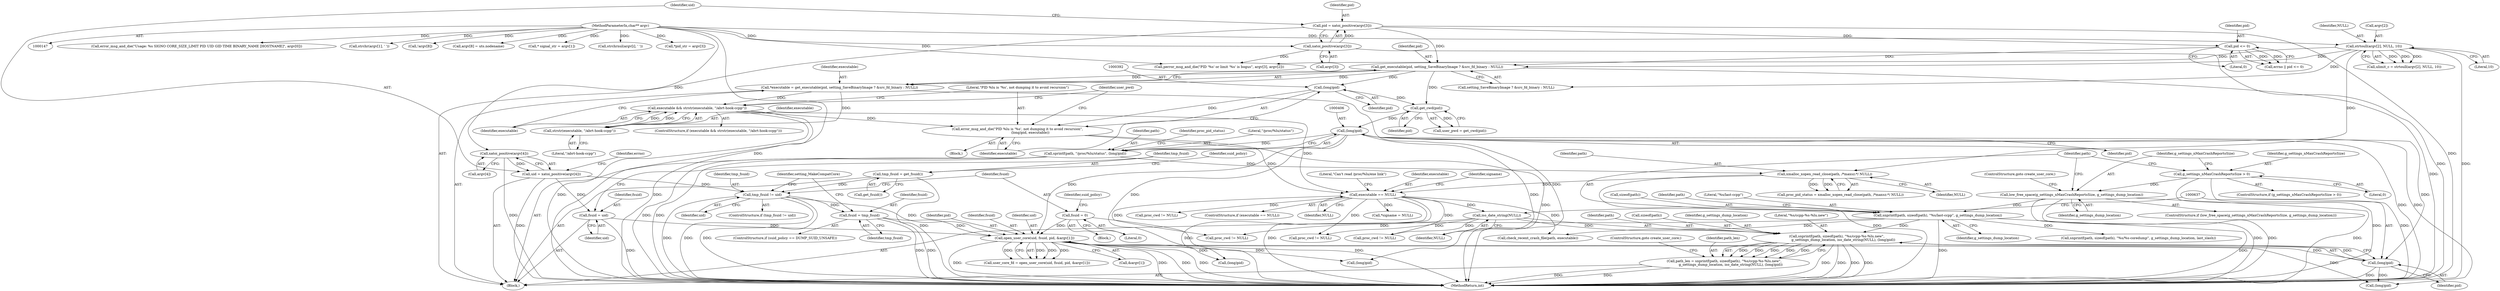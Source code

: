digraph "0_abrt_8939398b82006ba1fec4ed491339fc075f43fc7c_1@API" {
"1000628" [label="(Call,snprintf(path, sizeof(path), \"%s/ccpp-%s-%lu.new\",\n            g_settings_dump_location, iso_date_string(NULL), (long)pid))"];
"1000531" [label="(Call,snprintf(path, sizeof(path), \"%s/last-ccpp\", g_settings_dump_location))"];
"1000527" [label="(Call,low_free_space(g_settings_nMaxCrashReportsSize, g_settings_dump_location))"];
"1000522" [label="(Call,g_settings_nMaxCrashReportsSize > 0)"];
"1000634" [label="(Call,iso_date_string(NULL))"];
"1000465" [label="(Call,executable == NULL)"];
"1000389" [label="(Call,error_msg_and_die(\"PID %lu is '%s', not dumping it to avoid recursion\",\n                        (long)pid, executable))"];
"1000391" [label="(Call,(long)pid)"];
"1000375" [label="(Call,get_executable(pid, setting_SaveBinaryImage ? &src_fd_binary : NULL))"];
"1000306" [label="(Call,pid = xatoi_positive(argv[3]))"];
"1000308" [label="(Call,xatoi_positive(argv[3]))"];
"1000149" [label="(MethodParameterIn,char** argv)"];
"1000322" [label="(Call,pid <= 0)"];
"1000275" [label="(Call,strtoull(argv[2], NULL, 10))"];
"1000383" [label="(Call,executable && strstr(executable, \"/abrt-hook-ccpp\"))"];
"1000385" [label="(Call,strstr(executable, \"/abrt-hook-ccpp\"))"];
"1000373" [label="(Call,*executable = get_executable(pid, setting_SaveBinaryImage ? &src_fd_binary : NULL))"];
"1000410" [label="(Call,xmalloc_xopen_read_close(path, /*maxsz:*/ NULL))"];
"1000402" [label="(Call,sprintf(path, \"/proc/%lu/status\", (long)pid))"];
"1000405" [label="(Call,(long)pid)"];
"1000397" [label="(Call,get_cwd(pid))"];
"1000636" [label="(Call,(long)pid)"];
"1000456" [label="(Call,open_user_core(uid, fsuid, pid, &argv[1]))"];
"1000426" [label="(Call,tmp_fsuid != uid)"];
"1000418" [label="(Call,tmp_fsuid = get_fsuid())"];
"1000313" [label="(Call,uid = xatoi_positive(argv[4]))"];
"1000315" [label="(Call,xatoi_positive(argv[4]))"];
"1000437" [label="(Call,fsuid = tmp_fsuid)"];
"1000430" [label="(Call,fsuid = 0)"];
"1000414" [label="(Call,fsuid = uid)"];
"1000626" [label="(Call,path_len = snprintf(path, sizeof(path), \"%s/ccpp-%s-%lu.new\",\n            g_settings_dump_location, iso_date_string(NULL), (long)pid))"];
"1000393" [label="(Identifier,pid)"];
"1000528" [label="(Identifier,g_settings_nMaxCrashReportsSize)"];
"1000149" [label="(MethodParameterIn,char** argv)"];
"1000398" [label="(Identifier,pid)"];
"1000397" [label="(Call,get_cwd(pid))"];
"1001228" [label="(MethodReturn,int)"];
"1000533" [label="(Call,sizeof(path))"];
"1000409" [label="(Identifier,proc_pid_status)"];
"1000176" [label="(Call,error_msg_and_die(\"Usage: %s SIGNO CORE_SIZE_LIMIT PID UID GID TIME BINARY_NAME [HOSTNAME]\", argv[0]))"];
"1000323" [label="(Identifier,pid)"];
"1000316" [label="(Call,argv[4])"];
"1000609" [label="(Call,(long)pid)"];
"1000150" [label="(Block,)"];
"1000384" [label="(Identifier,executable)"];
"1000419" [label="(Identifier,tmp_fsuid)"];
"1000536" [label="(Identifier,g_settings_dump_location)"];
"1000373" [label="(Call,*executable = get_executable(pid, setting_SaveBinaryImage ? &src_fd_binary : NULL))"];
"1000387" [label="(Literal,\"/abrt-hook-ccpp\")"];
"1000523" [label="(Identifier,g_settings_nMaxCrashReportsSize)"];
"1000428" [label="(Identifier,uid)"];
"1000636" [label="(Call,(long)pid)"];
"1001181" [label="(Call,proc_cwd != NULL)"];
"1000375" [label="(Call,get_executable(pid, setting_SaveBinaryImage ? &src_fd_binary : NULL))"];
"1000640" [label="(ControlStructure,goto create_user_core;)"];
"1000420" [label="(Call,get_fsuid())"];
"1000527" [label="(Call,low_free_space(g_settings_nMaxCrashReportsSize, g_settings_dump_location))"];
"1000385" [label="(Call,strstr(executable, \"/abrt-hook-ccpp\"))"];
"1000313" [label="(Call,uid = xatoi_positive(argv[4]))"];
"1000429" [label="(Block,)"];
"1000524" [label="(Literal,0)"];
"1000633" [label="(Identifier,g_settings_dump_location)"];
"1000521" [label="(ControlStructure,if (g_settings_nMaxCrashReportsSize > 0))"];
"1001212" [label="(Call,(long)pid)"];
"1000388" [label="(Block,)"];
"1000426" [label="(Call,tmp_fsuid != uid)"];
"1000315" [label="(Call,xatoi_positive(argv[4]))"];
"1000414" [label="(Call,fsuid = uid)"];
"1000431" [label="(Identifier,fsuid)"];
"1000562" [label="(Call,snprintf(path, sizeof(path), \"%s/%s-coredump\", g_settings_dump_location, last_slash))"];
"1000626" [label="(Call,path_len = snprintf(path, sizeof(path), \"%s/ccpp-%s-%lu.new\",\n            g_settings_dump_location, iso_date_string(NULL), (long)pid))"];
"1000376" [label="(Identifier,pid)"];
"1000314" [label="(Identifier,uid)"];
"1000430" [label="(Call,fsuid = 0)"];
"1000306" [label="(Call,pid = xatoi_positive(argv[3]))"];
"1000427" [label="(Identifier,tmp_fsuid)"];
"1000435" [label="(Identifier,suid_policy)"];
"1000456" [label="(Call,open_user_core(uid, fsuid, pid, &argv[1]))"];
"1000404" [label="(Literal,\"/proc/%lu/status\")"];
"1000407" [label="(Identifier,pid)"];
"1000522" [label="(Call,g_settings_nMaxCrashReportsSize > 0)"];
"1000402" [label="(Call,sprintf(path, \"/proc/%lu/status\", (long)pid))"];
"1000382" [label="(ControlStructure,if (executable && strstr(executable, \"/abrt-hook-ccpp\")))"];
"1000395" [label="(Call,user_pwd = get_cwd(pid))"];
"1000477" [label="(Identifier,signame)"];
"1000415" [label="(Identifier,fsuid)"];
"1000423" [label="(Identifier,suid_policy)"];
"1000396" [label="(Identifier,user_pwd)"];
"1000459" [label="(Identifier,pid)"];
"1000467" [label="(Identifier,NULL)"];
"1000408" [label="(Call,proc_pid_status = xmalloc_xopen_read_close(path, /*maxsz:*/ NULL))"];
"1000403" [label="(Identifier,path)"];
"1000531" [label="(Call,snprintf(path, sizeof(path), \"%s/last-ccpp\", g_settings_dump_location))"];
"1000416" [label="(Identifier,uid)"];
"1000632" [label="(Literal,\"%s/ccpp-%s-%lu.new\")"];
"1001203" [label="(Call,proc_cwd != NULL)"];
"1000320" [label="(Call,errno || pid <= 0)"];
"1000476" [label="(Call,*signame = NULL)"];
"1000425" [label="(ControlStructure,if (tmp_fsuid != uid))"];
"1000634" [label="(Call,iso_date_string(NULL))"];
"1000628" [label="(Call,snprintf(path, sizeof(path), \"%s/ccpp-%s-%lu.new\",\n            g_settings_dump_location, iso_date_string(NULL), (long)pid))"];
"1000439" [label="(Identifier,tmp_fsuid)"];
"1000539" [label="(Identifier,path)"];
"1000538" [label="(Call,check_recent_crash_file(path, executable))"];
"1000638" [label="(Identifier,pid)"];
"1000182" [label="(Call,strchr(argv[1], ' '))"];
"1000635" [label="(Identifier,NULL)"];
"1000412" [label="(Identifier,NULL)"];
"1000532" [label="(Identifier,path)"];
"1000351" [label="(Call,!argv[8])"];
"1000279" [label="(Identifier,NULL)"];
"1000629" [label="(Identifier,path)"];
"1000433" [label="(ControlStructure,if (suid_policy == DUMP_SUID_UNSAFE))"];
"1000280" [label="(Literal,10)"];
"1000410" [label="(Call,xmalloc_xopen_read_close(path, /*maxsz:*/ NULL))"];
"1000383" [label="(Call,executable && strstr(executable, \"/abrt-hook-ccpp\"))"];
"1000454" [label="(Call,user_core_fd = open_user_core(uid, fsuid, pid, &argv[1]))"];
"1000530" [label="(ControlStructure,goto create_user_core;)"];
"1000405" [label="(Call,(long)pid)"];
"1000437" [label="(Call,fsuid = tmp_fsuid)"];
"1000309" [label="(Call,argv[3])"];
"1000630" [label="(Call,sizeof(path))"];
"1000374" [label="(Identifier,executable)"];
"1000307" [label="(Identifier,pid)"];
"1000460" [label="(Call,&argv[1])"];
"1000450" [label="(Identifier,setting_MakeCompatCore)"];
"1000458" [label="(Identifier,fsuid)"];
"1000391" [label="(Call,(long)pid)"];
"1000321" [label="(Identifier,errno)"];
"1000526" [label="(ControlStructure,if (low_free_space(g_settings_nMaxCrashReportsSize, g_settings_dump_location)))"];
"1000471" [label="(Call,(long)pid)"];
"1000322" [label="(Call,pid <= 0)"];
"1000418" [label="(Call,tmp_fsuid = get_fsuid())"];
"1000438" [label="(Identifier,fsuid)"];
"1000359" [label="(Call,argv[8] = uts.nodename)"];
"1000535" [label="(Literal,\"%s/last-ccpp\")"];
"1000275" [label="(Call,strtoull(argv[2], NULL, 10))"];
"1001221" [label="(Call,proc_cwd != NULL)"];
"1000273" [label="(Call,ulimit_c = strtoull(argv[2], NULL, 10))"];
"1000262" [label="(Call,* signal_str = argv[1])"];
"1000201" [label="(Call,strchrnul(argv[i], ' '))"];
"1000627" [label="(Identifier,path_len)"];
"1000618" [label="(Call,proc_cwd != NULL)"];
"1000394" [label="(Identifier,executable)"];
"1000465" [label="(Call,executable == NULL)"];
"1000300" [label="(Call,*pid_str = argv[3])"];
"1000529" [label="(Identifier,g_settings_dump_location)"];
"1000390" [label="(Literal,\"PID %lu is '%s', not dumping it to avoid recursion\")"];
"1000457" [label="(Identifier,uid)"];
"1000464" [label="(ControlStructure,if (executable == NULL))"];
"1000470" [label="(Literal,\"Can't read /proc/%lu/exe link\")"];
"1000389" [label="(Call,error_msg_and_die(\"PID %lu is '%s', not dumping it to avoid recursion\",\n                        (long)pid, executable))"];
"1000308" [label="(Call,xatoi_positive(argv[3]))"];
"1000377" [label="(Call,setting_SaveBinaryImage ? &src_fd_binary : NULL)"];
"1000466" [label="(Identifier,executable)"];
"1000411" [label="(Identifier,path)"];
"1000324" [label="(Literal,0)"];
"1000386" [label="(Identifier,executable)"];
"1000276" [label="(Call,argv[2])"];
"1000432" [label="(Literal,0)"];
"1000326" [label="(Call,perror_msg_and_die(\"PID '%s' or limit '%s' is bogus\", argv[3], argv[2]))"];
"1000628" -> "1000626"  [label="AST: "];
"1000628" -> "1000636"  [label="CFG: "];
"1000629" -> "1000628"  [label="AST: "];
"1000630" -> "1000628"  [label="AST: "];
"1000632" -> "1000628"  [label="AST: "];
"1000633" -> "1000628"  [label="AST: "];
"1000634" -> "1000628"  [label="AST: "];
"1000636" -> "1000628"  [label="AST: "];
"1000626" -> "1000628"  [label="CFG: "];
"1000628" -> "1001228"  [label="DDG: "];
"1000628" -> "1001228"  [label="DDG: "];
"1000628" -> "1001228"  [label="DDG: "];
"1000628" -> "1001228"  [label="DDG: "];
"1000628" -> "1000626"  [label="DDG: "];
"1000628" -> "1000626"  [label="DDG: "];
"1000628" -> "1000626"  [label="DDG: "];
"1000628" -> "1000626"  [label="DDG: "];
"1000628" -> "1000626"  [label="DDG: "];
"1000531" -> "1000628"  [label="DDG: "];
"1000634" -> "1000628"  [label="DDG: "];
"1000636" -> "1000628"  [label="DDG: "];
"1000531" -> "1000150"  [label="AST: "];
"1000531" -> "1000536"  [label="CFG: "];
"1000532" -> "1000531"  [label="AST: "];
"1000533" -> "1000531"  [label="AST: "];
"1000535" -> "1000531"  [label="AST: "];
"1000536" -> "1000531"  [label="AST: "];
"1000539" -> "1000531"  [label="CFG: "];
"1000531" -> "1001228"  [label="DDG: "];
"1000531" -> "1001228"  [label="DDG: "];
"1000527" -> "1000531"  [label="DDG: "];
"1000531" -> "1000538"  [label="DDG: "];
"1000531" -> "1000562"  [label="DDG: "];
"1000527" -> "1000526"  [label="AST: "];
"1000527" -> "1000529"  [label="CFG: "];
"1000528" -> "1000527"  [label="AST: "];
"1000529" -> "1000527"  [label="AST: "];
"1000530" -> "1000527"  [label="CFG: "];
"1000532" -> "1000527"  [label="CFG: "];
"1000527" -> "1001228"  [label="DDG: "];
"1000527" -> "1001228"  [label="DDG: "];
"1000527" -> "1001228"  [label="DDG: "];
"1000522" -> "1000527"  [label="DDG: "];
"1000522" -> "1000521"  [label="AST: "];
"1000522" -> "1000524"  [label="CFG: "];
"1000523" -> "1000522"  [label="AST: "];
"1000524" -> "1000522"  [label="AST: "];
"1000528" -> "1000522"  [label="CFG: "];
"1000532" -> "1000522"  [label="CFG: "];
"1000522" -> "1001228"  [label="DDG: "];
"1000522" -> "1001228"  [label="DDG: "];
"1000634" -> "1000635"  [label="CFG: "];
"1000635" -> "1000634"  [label="AST: "];
"1000637" -> "1000634"  [label="CFG: "];
"1000465" -> "1000634"  [label="DDG: "];
"1000634" -> "1001181"  [label="DDG: "];
"1000634" -> "1001203"  [label="DDG: "];
"1000634" -> "1001221"  [label="DDG: "];
"1000465" -> "1000464"  [label="AST: "];
"1000465" -> "1000467"  [label="CFG: "];
"1000466" -> "1000465"  [label="AST: "];
"1000467" -> "1000465"  [label="AST: "];
"1000470" -> "1000465"  [label="CFG: "];
"1000477" -> "1000465"  [label="CFG: "];
"1000465" -> "1001228"  [label="DDG: "];
"1000465" -> "1001228"  [label="DDG: "];
"1000389" -> "1000465"  [label="DDG: "];
"1000383" -> "1000465"  [label="DDG: "];
"1000410" -> "1000465"  [label="DDG: "];
"1000465" -> "1000476"  [label="DDG: "];
"1000465" -> "1000538"  [label="DDG: "];
"1000465" -> "1000618"  [label="DDG: "];
"1000465" -> "1001181"  [label="DDG: "];
"1000465" -> "1001203"  [label="DDG: "];
"1000465" -> "1001221"  [label="DDG: "];
"1000389" -> "1000388"  [label="AST: "];
"1000389" -> "1000394"  [label="CFG: "];
"1000390" -> "1000389"  [label="AST: "];
"1000391" -> "1000389"  [label="AST: "];
"1000394" -> "1000389"  [label="AST: "];
"1000396" -> "1000389"  [label="CFG: "];
"1000389" -> "1001228"  [label="DDG: "];
"1000391" -> "1000389"  [label="DDG: "];
"1000383" -> "1000389"  [label="DDG: "];
"1000391" -> "1000393"  [label="CFG: "];
"1000392" -> "1000391"  [label="AST: "];
"1000393" -> "1000391"  [label="AST: "];
"1000394" -> "1000391"  [label="CFG: "];
"1000375" -> "1000391"  [label="DDG: "];
"1000391" -> "1000397"  [label="DDG: "];
"1000375" -> "1000373"  [label="AST: "];
"1000375" -> "1000377"  [label="CFG: "];
"1000376" -> "1000375"  [label="AST: "];
"1000377" -> "1000375"  [label="AST: "];
"1000373" -> "1000375"  [label="CFG: "];
"1000375" -> "1001228"  [label="DDG: "];
"1000375" -> "1000373"  [label="DDG: "];
"1000375" -> "1000373"  [label="DDG: "];
"1000306" -> "1000375"  [label="DDG: "];
"1000322" -> "1000375"  [label="DDG: "];
"1000275" -> "1000375"  [label="DDG: "];
"1000375" -> "1000397"  [label="DDG: "];
"1000306" -> "1000150"  [label="AST: "];
"1000306" -> "1000308"  [label="CFG: "];
"1000307" -> "1000306"  [label="AST: "];
"1000308" -> "1000306"  [label="AST: "];
"1000314" -> "1000306"  [label="CFG: "];
"1000306" -> "1001228"  [label="DDG: "];
"1000308" -> "1000306"  [label="DDG: "];
"1000306" -> "1000322"  [label="DDG: "];
"1000308" -> "1000309"  [label="CFG: "];
"1000309" -> "1000308"  [label="AST: "];
"1000308" -> "1001228"  [label="DDG: "];
"1000149" -> "1000308"  [label="DDG: "];
"1000308" -> "1000326"  [label="DDG: "];
"1000149" -> "1000147"  [label="AST: "];
"1000149" -> "1001228"  [label="DDG: "];
"1000149" -> "1000176"  [label="DDG: "];
"1000149" -> "1000182"  [label="DDG: "];
"1000149" -> "1000201"  [label="DDG: "];
"1000149" -> "1000262"  [label="DDG: "];
"1000149" -> "1000275"  [label="DDG: "];
"1000149" -> "1000300"  [label="DDG: "];
"1000149" -> "1000315"  [label="DDG: "];
"1000149" -> "1000326"  [label="DDG: "];
"1000149" -> "1000351"  [label="DDG: "];
"1000149" -> "1000359"  [label="DDG: "];
"1000322" -> "1000320"  [label="AST: "];
"1000322" -> "1000324"  [label="CFG: "];
"1000323" -> "1000322"  [label="AST: "];
"1000324" -> "1000322"  [label="AST: "];
"1000320" -> "1000322"  [label="CFG: "];
"1000322" -> "1000320"  [label="DDG: "];
"1000322" -> "1000320"  [label="DDG: "];
"1000275" -> "1000273"  [label="AST: "];
"1000275" -> "1000280"  [label="CFG: "];
"1000276" -> "1000275"  [label="AST: "];
"1000279" -> "1000275"  [label="AST: "];
"1000280" -> "1000275"  [label="AST: "];
"1000273" -> "1000275"  [label="CFG: "];
"1000275" -> "1001228"  [label="DDG: "];
"1000275" -> "1000273"  [label="DDG: "];
"1000275" -> "1000273"  [label="DDG: "];
"1000275" -> "1000273"  [label="DDG: "];
"1000275" -> "1000326"  [label="DDG: "];
"1000275" -> "1000377"  [label="DDG: "];
"1000275" -> "1000410"  [label="DDG: "];
"1000383" -> "1000382"  [label="AST: "];
"1000383" -> "1000384"  [label="CFG: "];
"1000383" -> "1000385"  [label="CFG: "];
"1000384" -> "1000383"  [label="AST: "];
"1000385" -> "1000383"  [label="AST: "];
"1000390" -> "1000383"  [label="CFG: "];
"1000396" -> "1000383"  [label="CFG: "];
"1000383" -> "1001228"  [label="DDG: "];
"1000383" -> "1001228"  [label="DDG: "];
"1000385" -> "1000383"  [label="DDG: "];
"1000385" -> "1000383"  [label="DDG: "];
"1000373" -> "1000383"  [label="DDG: "];
"1000385" -> "1000387"  [label="CFG: "];
"1000386" -> "1000385"  [label="AST: "];
"1000387" -> "1000385"  [label="AST: "];
"1000373" -> "1000385"  [label="DDG: "];
"1000373" -> "1000150"  [label="AST: "];
"1000374" -> "1000373"  [label="AST: "];
"1000384" -> "1000373"  [label="CFG: "];
"1000373" -> "1001228"  [label="DDG: "];
"1000410" -> "1000408"  [label="AST: "];
"1000410" -> "1000412"  [label="CFG: "];
"1000411" -> "1000410"  [label="AST: "];
"1000412" -> "1000410"  [label="AST: "];
"1000408" -> "1000410"  [label="CFG: "];
"1000410" -> "1001228"  [label="DDG: "];
"1000410" -> "1000408"  [label="DDG: "];
"1000410" -> "1000408"  [label="DDG: "];
"1000402" -> "1000410"  [label="DDG: "];
"1000402" -> "1000150"  [label="AST: "];
"1000402" -> "1000405"  [label="CFG: "];
"1000403" -> "1000402"  [label="AST: "];
"1000404" -> "1000402"  [label="AST: "];
"1000405" -> "1000402"  [label="AST: "];
"1000409" -> "1000402"  [label="CFG: "];
"1000402" -> "1001228"  [label="DDG: "];
"1000402" -> "1001228"  [label="DDG: "];
"1000405" -> "1000402"  [label="DDG: "];
"1000405" -> "1000407"  [label="CFG: "];
"1000406" -> "1000405"  [label="AST: "];
"1000407" -> "1000405"  [label="AST: "];
"1000405" -> "1001228"  [label="DDG: "];
"1000397" -> "1000405"  [label="DDG: "];
"1000405" -> "1000456"  [label="DDG: "];
"1000405" -> "1000471"  [label="DDG: "];
"1000405" -> "1000609"  [label="DDG: "];
"1000405" -> "1000636"  [label="DDG: "];
"1000405" -> "1001212"  [label="DDG: "];
"1000397" -> "1000395"  [label="AST: "];
"1000397" -> "1000398"  [label="CFG: "];
"1000398" -> "1000397"  [label="AST: "];
"1000395" -> "1000397"  [label="CFG: "];
"1000397" -> "1000395"  [label="DDG: "];
"1000636" -> "1000638"  [label="CFG: "];
"1000637" -> "1000636"  [label="AST: "];
"1000638" -> "1000636"  [label="AST: "];
"1000636" -> "1001228"  [label="DDG: "];
"1000456" -> "1000636"  [label="DDG: "];
"1000636" -> "1001212"  [label="DDG: "];
"1000456" -> "1000454"  [label="AST: "];
"1000456" -> "1000460"  [label="CFG: "];
"1000457" -> "1000456"  [label="AST: "];
"1000458" -> "1000456"  [label="AST: "];
"1000459" -> "1000456"  [label="AST: "];
"1000460" -> "1000456"  [label="AST: "];
"1000454" -> "1000456"  [label="CFG: "];
"1000456" -> "1001228"  [label="DDG: "];
"1000456" -> "1001228"  [label="DDG: "];
"1000456" -> "1001228"  [label="DDG: "];
"1000456" -> "1001228"  [label="DDG: "];
"1000456" -> "1000454"  [label="DDG: "];
"1000456" -> "1000454"  [label="DDG: "];
"1000456" -> "1000454"  [label="DDG: "];
"1000456" -> "1000454"  [label="DDG: "];
"1000426" -> "1000456"  [label="DDG: "];
"1000437" -> "1000456"  [label="DDG: "];
"1000430" -> "1000456"  [label="DDG: "];
"1000414" -> "1000456"  [label="DDG: "];
"1000456" -> "1000471"  [label="DDG: "];
"1000456" -> "1000609"  [label="DDG: "];
"1000456" -> "1001212"  [label="DDG: "];
"1000426" -> "1000425"  [label="AST: "];
"1000426" -> "1000428"  [label="CFG: "];
"1000427" -> "1000426"  [label="AST: "];
"1000428" -> "1000426"  [label="AST: "];
"1000431" -> "1000426"  [label="CFG: "];
"1000450" -> "1000426"  [label="CFG: "];
"1000426" -> "1001228"  [label="DDG: "];
"1000426" -> "1001228"  [label="DDG: "];
"1000426" -> "1001228"  [label="DDG: "];
"1000418" -> "1000426"  [label="DDG: "];
"1000313" -> "1000426"  [label="DDG: "];
"1000426" -> "1000437"  [label="DDG: "];
"1000418" -> "1000150"  [label="AST: "];
"1000418" -> "1000420"  [label="CFG: "];
"1000419" -> "1000418"  [label="AST: "];
"1000420" -> "1000418"  [label="AST: "];
"1000423" -> "1000418"  [label="CFG: "];
"1000418" -> "1001228"  [label="DDG: "];
"1000313" -> "1000150"  [label="AST: "];
"1000313" -> "1000315"  [label="CFG: "];
"1000314" -> "1000313"  [label="AST: "];
"1000315" -> "1000313"  [label="AST: "];
"1000321" -> "1000313"  [label="CFG: "];
"1000313" -> "1001228"  [label="DDG: "];
"1000315" -> "1000313"  [label="DDG: "];
"1000313" -> "1000414"  [label="DDG: "];
"1000315" -> "1000316"  [label="CFG: "];
"1000316" -> "1000315"  [label="AST: "];
"1000315" -> "1001228"  [label="DDG: "];
"1000437" -> "1000433"  [label="AST: "];
"1000437" -> "1000439"  [label="CFG: "];
"1000438" -> "1000437"  [label="AST: "];
"1000439" -> "1000437"  [label="AST: "];
"1000450" -> "1000437"  [label="CFG: "];
"1000437" -> "1001228"  [label="DDG: "];
"1000437" -> "1001228"  [label="DDG: "];
"1000430" -> "1000429"  [label="AST: "];
"1000430" -> "1000432"  [label="CFG: "];
"1000431" -> "1000430"  [label="AST: "];
"1000432" -> "1000430"  [label="AST: "];
"1000435" -> "1000430"  [label="CFG: "];
"1000430" -> "1001228"  [label="DDG: "];
"1000414" -> "1000150"  [label="AST: "];
"1000414" -> "1000416"  [label="CFG: "];
"1000415" -> "1000414"  [label="AST: "];
"1000416" -> "1000414"  [label="AST: "];
"1000419" -> "1000414"  [label="CFG: "];
"1000414" -> "1001228"  [label="DDG: "];
"1000626" -> "1000150"  [label="AST: "];
"1000627" -> "1000626"  [label="AST: "];
"1000640" -> "1000626"  [label="CFG: "];
"1000626" -> "1001228"  [label="DDG: "];
"1000626" -> "1001228"  [label="DDG: "];
}
